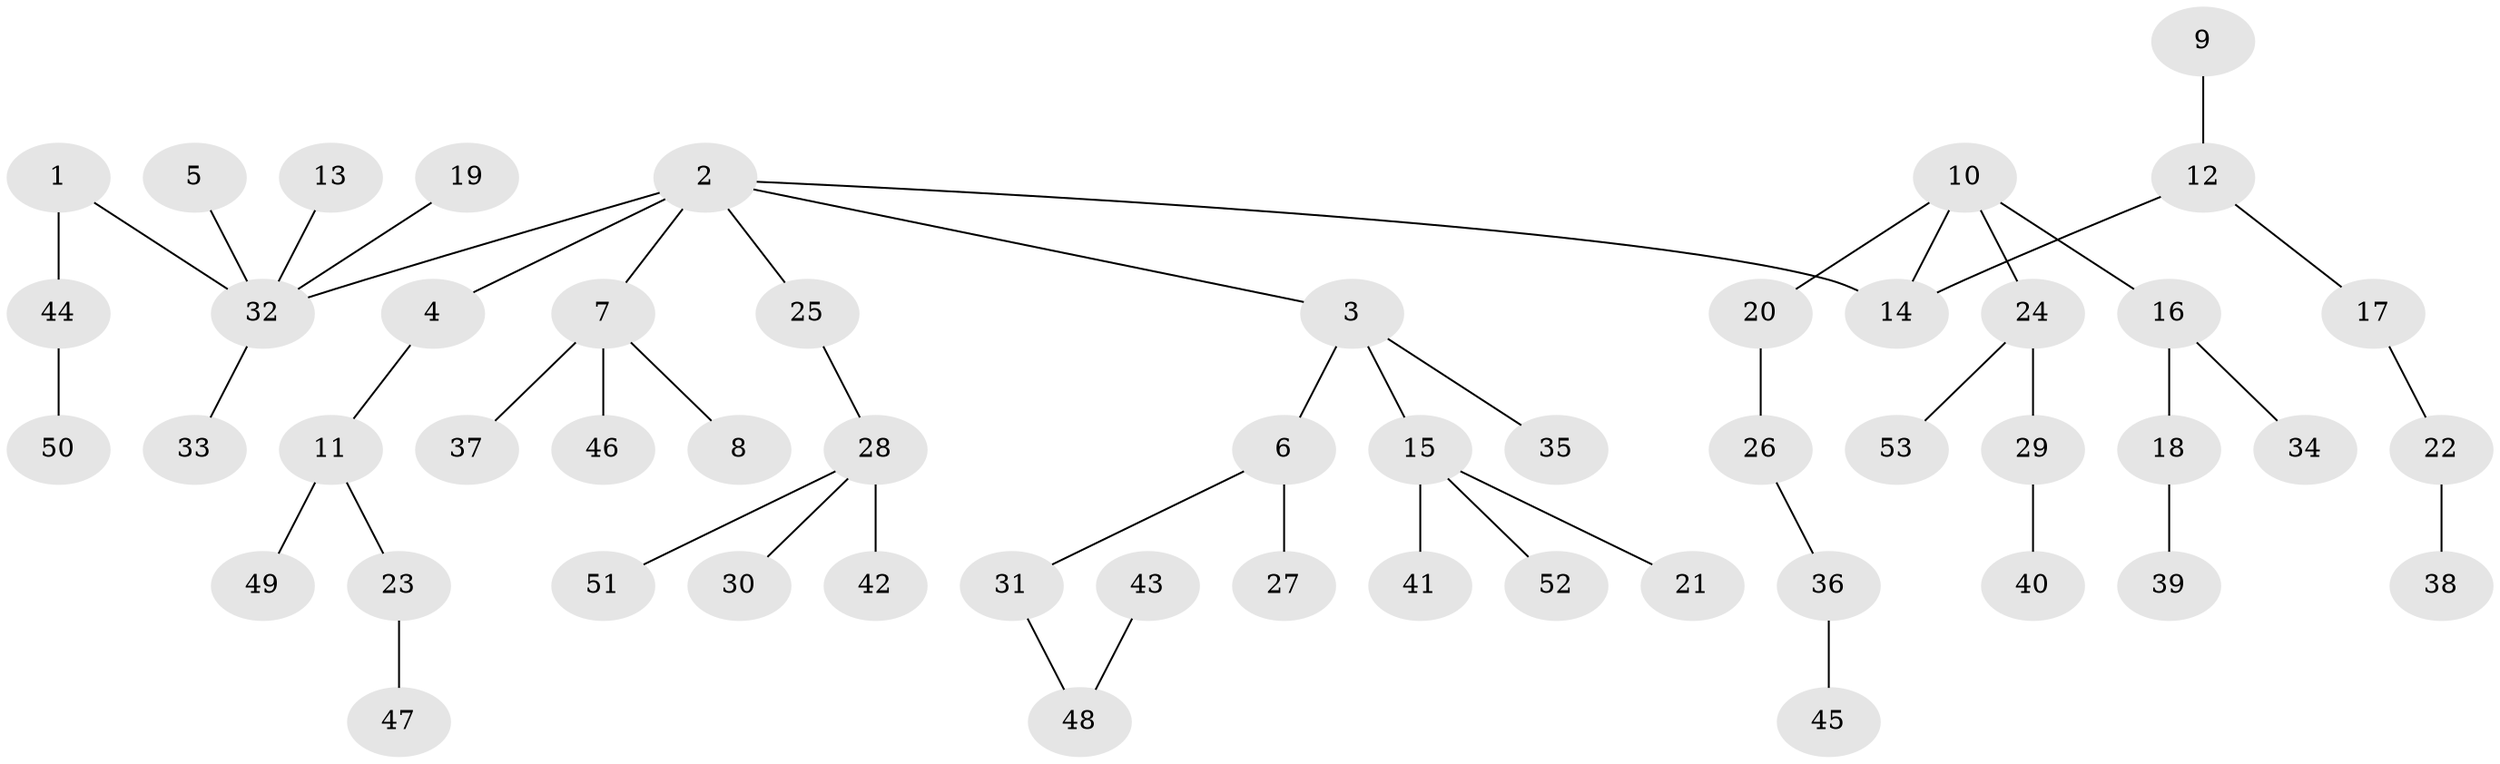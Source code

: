 // original degree distribution, {7: 0.013333333333333334, 2: 0.30666666666666664, 6: 0.013333333333333334, 4: 0.06666666666666667, 1: 0.4666666666666667, 3: 0.10666666666666667, 5: 0.02666666666666667}
// Generated by graph-tools (version 1.1) at 2025/37/03/04/25 23:37:20]
// undirected, 53 vertices, 52 edges
graph export_dot {
  node [color=gray90,style=filled];
  1;
  2;
  3;
  4;
  5;
  6;
  7;
  8;
  9;
  10;
  11;
  12;
  13;
  14;
  15;
  16;
  17;
  18;
  19;
  20;
  21;
  22;
  23;
  24;
  25;
  26;
  27;
  28;
  29;
  30;
  31;
  32;
  33;
  34;
  35;
  36;
  37;
  38;
  39;
  40;
  41;
  42;
  43;
  44;
  45;
  46;
  47;
  48;
  49;
  50;
  51;
  52;
  53;
  1 -- 32 [weight=1.0];
  1 -- 44 [weight=1.0];
  2 -- 3 [weight=1.0];
  2 -- 4 [weight=1.0];
  2 -- 7 [weight=1.0];
  2 -- 14 [weight=1.0];
  2 -- 25 [weight=1.0];
  2 -- 32 [weight=1.0];
  3 -- 6 [weight=1.0];
  3 -- 15 [weight=1.0];
  3 -- 35 [weight=1.0];
  4 -- 11 [weight=1.0];
  5 -- 32 [weight=1.0];
  6 -- 27 [weight=1.0];
  6 -- 31 [weight=1.0];
  7 -- 8 [weight=1.0];
  7 -- 37 [weight=1.0];
  7 -- 46 [weight=1.0];
  9 -- 12 [weight=1.0];
  10 -- 14 [weight=1.0];
  10 -- 16 [weight=1.0];
  10 -- 20 [weight=1.0];
  10 -- 24 [weight=1.0];
  11 -- 23 [weight=1.0];
  11 -- 49 [weight=1.0];
  12 -- 14 [weight=1.0];
  12 -- 17 [weight=1.0];
  13 -- 32 [weight=1.0];
  15 -- 21 [weight=1.0];
  15 -- 41 [weight=1.0];
  15 -- 52 [weight=1.0];
  16 -- 18 [weight=1.0];
  16 -- 34 [weight=1.0];
  17 -- 22 [weight=1.0];
  18 -- 39 [weight=1.0];
  19 -- 32 [weight=1.0];
  20 -- 26 [weight=1.0];
  22 -- 38 [weight=1.0];
  23 -- 47 [weight=1.0];
  24 -- 29 [weight=1.0];
  24 -- 53 [weight=1.0];
  25 -- 28 [weight=1.0];
  26 -- 36 [weight=1.0];
  28 -- 30 [weight=1.0];
  28 -- 42 [weight=1.0];
  28 -- 51 [weight=1.0];
  29 -- 40 [weight=1.0];
  31 -- 48 [weight=1.0];
  32 -- 33 [weight=1.0];
  36 -- 45 [weight=1.0];
  43 -- 48 [weight=1.0];
  44 -- 50 [weight=1.0];
}
